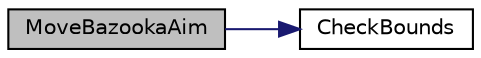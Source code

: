 digraph "MoveBazookaAim"
{
 // LATEX_PDF_SIZE
  edge [fontname="Helvetica",fontsize="10",labelfontname="Helvetica",labelfontsize="10"];
  node [fontname="Helvetica",fontsize="10",shape=record];
  rankdir="LR";
  Node56 [label="MoveBazookaAim",height=0.2,width=0.4,color="black", fillcolor="grey75", style="filled", fontcolor="black",tooltip="Function used for moving bazooka's aim."];
  Node56 -> Node57 [color="midnightblue",fontsize="10",style="solid",fontname="Helvetica"];
  Node57 [label="CheckBounds",height=0.2,width=0.4,color="black", fillcolor="white", style="filled",URL="$game_8c.html#a468e6bee1a546cf14c4729cd44d9597f",tooltip="Function used to check if an object has reached the end of terrain."];
}
